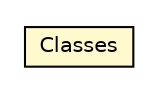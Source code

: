 #!/usr/local/bin/dot
#
# Class diagram 
# Generated by UMLGraph version R5_6-24-gf6e263 (http://www.umlgraph.org/)
#

digraph G {
	edge [fontname="Helvetica",fontsize=10,labelfontname="Helvetica",labelfontsize=10];
	node [fontname="Helvetica",fontsize=10,shape=plaintext];
	nodesep=0.25;
	ranksep=0.5;
	// io.werval.util.Classes
	c9364 [label=<<table title="io.werval.util.Classes" border="0" cellborder="1" cellspacing="0" cellpadding="2" port="p" bgcolor="lemonChiffon" href="./Classes.html">
		<tr><td><table border="0" cellspacing="0" cellpadding="1">
<tr><td align="center" balign="center"> Classes </td></tr>
		</table></td></tr>
		</table>>, URL="./Classes.html", fontname="Helvetica", fontcolor="black", fontsize=10.0];
}

